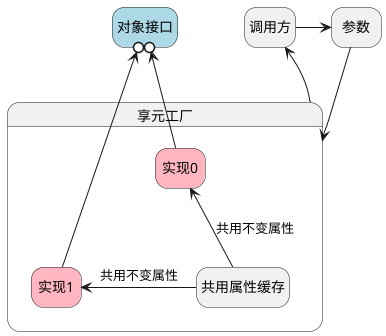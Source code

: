 @startuml 享元模式
hide empty description
state user as "调用方"
state input as "参数"

state inter as "对象接口" #LightBlue
state factory as "享元工厂" {
    state hashmap as "共用属性缓存"
    state class0 as "实现0" #LightPink
    state class1 as "实现1" #LightPink
}

user -right-> input
input -down-> factory
hashmap -up-> class0 : 共用不变属性
hashmap -> class1 : 共用不变属性
class0 -up->o inter
class1 -up->o inter
factory -> user
@enduml